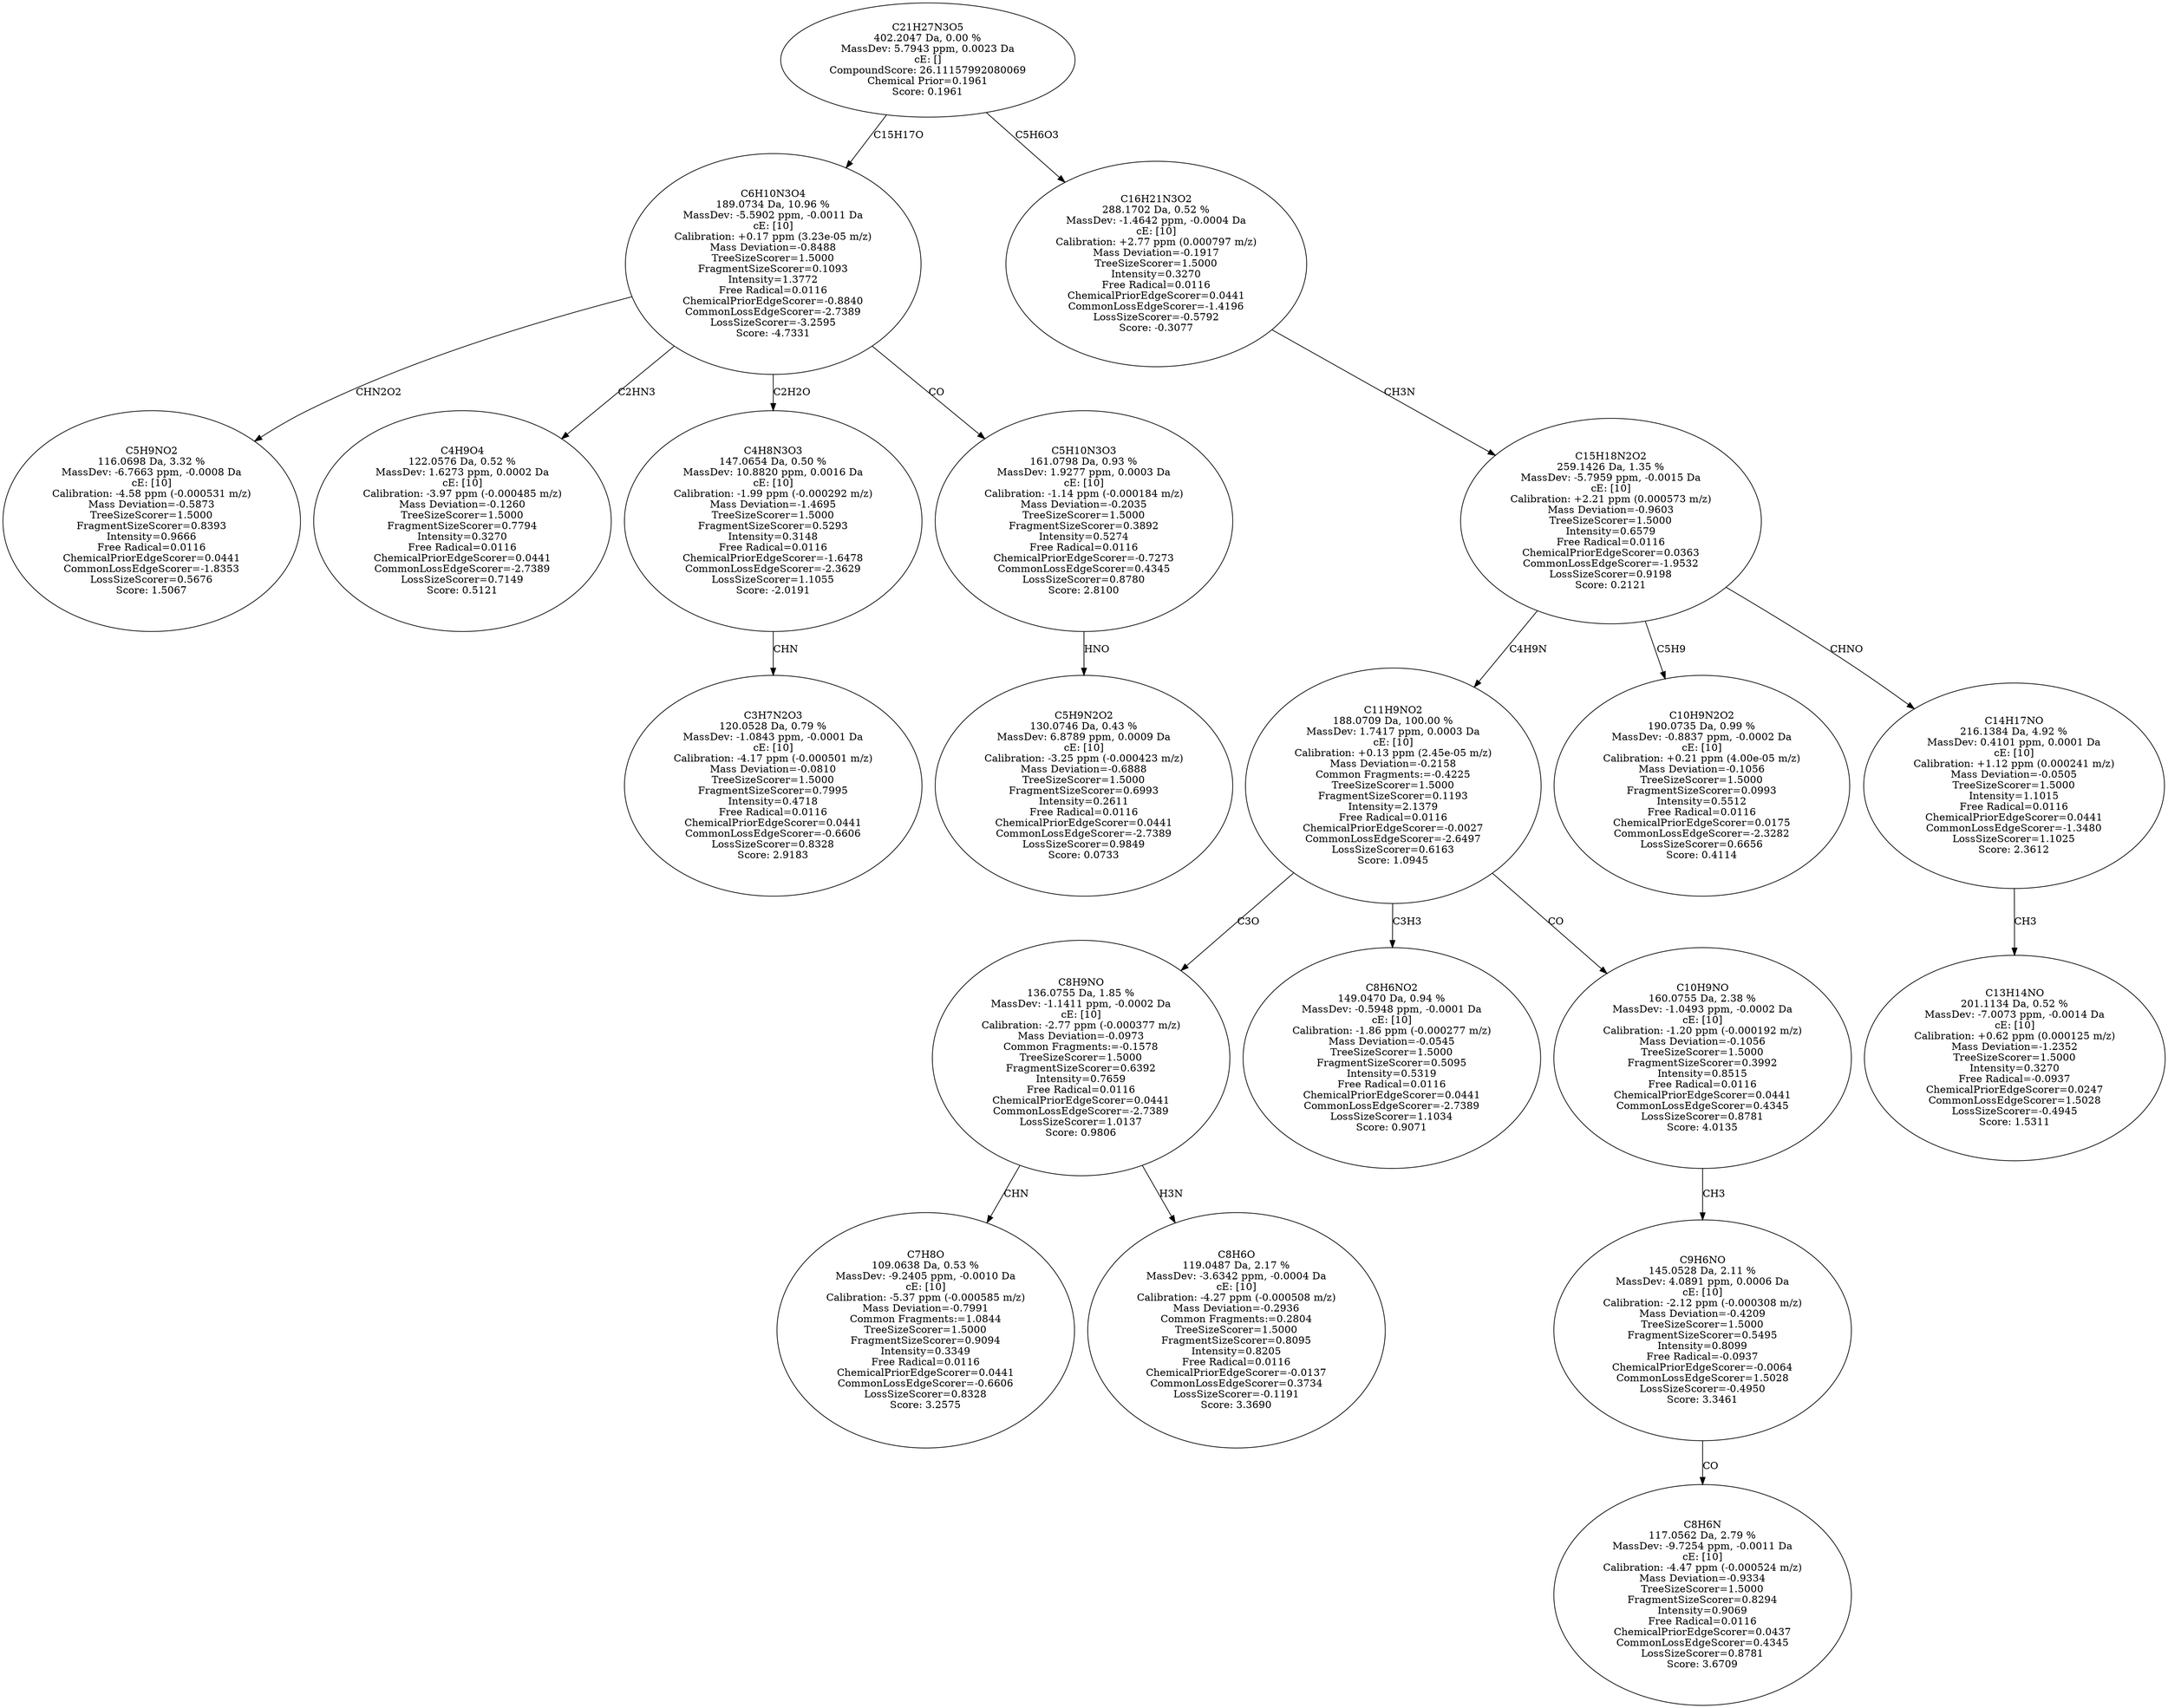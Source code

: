 strict digraph {
v1 [label="C5H9NO2\n116.0698 Da, 3.32 %\nMassDev: -6.7663 ppm, -0.0008 Da\ncE: [10]\nCalibration: -4.58 ppm (-0.000531 m/z)\nMass Deviation=-0.5873\nTreeSizeScorer=1.5000\nFragmentSizeScorer=0.8393\nIntensity=0.9666\nFree Radical=0.0116\nChemicalPriorEdgeScorer=0.0441\nCommonLossEdgeScorer=-1.8353\nLossSizeScorer=0.5676\nScore: 1.5067"];
v2 [label="C4H9O4\n122.0576 Da, 0.52 %\nMassDev: 1.6273 ppm, 0.0002 Da\ncE: [10]\nCalibration: -3.97 ppm (-0.000485 m/z)\nMass Deviation=-0.1260\nTreeSizeScorer=1.5000\nFragmentSizeScorer=0.7794\nIntensity=0.3270\nFree Radical=0.0116\nChemicalPriorEdgeScorer=0.0441\nCommonLossEdgeScorer=-2.7389\nLossSizeScorer=0.7149\nScore: 0.5121"];
v3 [label="C3H7N2O3\n120.0528 Da, 0.79 %\nMassDev: -1.0843 ppm, -0.0001 Da\ncE: [10]\nCalibration: -4.17 ppm (-0.000501 m/z)\nMass Deviation=-0.0810\nTreeSizeScorer=1.5000\nFragmentSizeScorer=0.7995\nIntensity=0.4718\nFree Radical=0.0116\nChemicalPriorEdgeScorer=0.0441\nCommonLossEdgeScorer=-0.6606\nLossSizeScorer=0.8328\nScore: 2.9183"];
v4 [label="C4H8N3O3\n147.0654 Da, 0.50 %\nMassDev: 10.8820 ppm, 0.0016 Da\ncE: [10]\nCalibration: -1.99 ppm (-0.000292 m/z)\nMass Deviation=-1.4695\nTreeSizeScorer=1.5000\nFragmentSizeScorer=0.5293\nIntensity=0.3148\nFree Radical=0.0116\nChemicalPriorEdgeScorer=-1.6478\nCommonLossEdgeScorer=-2.3629\nLossSizeScorer=1.1055\nScore: -2.0191"];
v5 [label="C5H9N2O2\n130.0746 Da, 0.43 %\nMassDev: 6.8789 ppm, 0.0009 Da\ncE: [10]\nCalibration: -3.25 ppm (-0.000423 m/z)\nMass Deviation=-0.6888\nTreeSizeScorer=1.5000\nFragmentSizeScorer=0.6993\nIntensity=0.2611\nFree Radical=0.0116\nChemicalPriorEdgeScorer=0.0441\nCommonLossEdgeScorer=-2.7389\nLossSizeScorer=0.9849\nScore: 0.0733"];
v6 [label="C5H10N3O3\n161.0798 Da, 0.93 %\nMassDev: 1.9277 ppm, 0.0003 Da\ncE: [10]\nCalibration: -1.14 ppm (-0.000184 m/z)\nMass Deviation=-0.2035\nTreeSizeScorer=1.5000\nFragmentSizeScorer=0.3892\nIntensity=0.5274\nFree Radical=0.0116\nChemicalPriorEdgeScorer=-0.7273\nCommonLossEdgeScorer=0.4345\nLossSizeScorer=0.8780\nScore: 2.8100"];
v7 [label="C6H10N3O4\n189.0734 Da, 10.96 %\nMassDev: -5.5902 ppm, -0.0011 Da\ncE: [10]\nCalibration: +0.17 ppm (3.23e-05 m/z)\nMass Deviation=-0.8488\nTreeSizeScorer=1.5000\nFragmentSizeScorer=0.1093\nIntensity=1.3772\nFree Radical=0.0116\nChemicalPriorEdgeScorer=-0.8840\nCommonLossEdgeScorer=-2.7389\nLossSizeScorer=-3.2595\nScore: -4.7331"];
v8 [label="C7H8O\n109.0638 Da, 0.53 %\nMassDev: -9.2405 ppm, -0.0010 Da\ncE: [10]\nCalibration: -5.37 ppm (-0.000585 m/z)\nMass Deviation=-0.7991\nCommon Fragments:=1.0844\nTreeSizeScorer=1.5000\nFragmentSizeScorer=0.9094\nIntensity=0.3349\nFree Radical=0.0116\nChemicalPriorEdgeScorer=0.0441\nCommonLossEdgeScorer=-0.6606\nLossSizeScorer=0.8328\nScore: 3.2575"];
v9 [label="C8H6O\n119.0487 Da, 2.17 %\nMassDev: -3.6342 ppm, -0.0004 Da\ncE: [10]\nCalibration: -4.27 ppm (-0.000508 m/z)\nMass Deviation=-0.2936\nCommon Fragments:=0.2804\nTreeSizeScorer=1.5000\nFragmentSizeScorer=0.8095\nIntensity=0.8205\nFree Radical=0.0116\nChemicalPriorEdgeScorer=-0.0137\nCommonLossEdgeScorer=0.3734\nLossSizeScorer=-0.1191\nScore: 3.3690"];
v10 [label="C8H9NO\n136.0755 Da, 1.85 %\nMassDev: -1.1411 ppm, -0.0002 Da\ncE: [10]\nCalibration: -2.77 ppm (-0.000377 m/z)\nMass Deviation=-0.0973\nCommon Fragments:=-0.1578\nTreeSizeScorer=1.5000\nFragmentSizeScorer=0.6392\nIntensity=0.7659\nFree Radical=0.0116\nChemicalPriorEdgeScorer=0.0441\nCommonLossEdgeScorer=-2.7389\nLossSizeScorer=1.0137\nScore: 0.9806"];
v11 [label="C8H6NO2\n149.0470 Da, 0.94 %\nMassDev: -0.5948 ppm, -0.0001 Da\ncE: [10]\nCalibration: -1.86 ppm (-0.000277 m/z)\nMass Deviation=-0.0545\nTreeSizeScorer=1.5000\nFragmentSizeScorer=0.5095\nIntensity=0.5319\nFree Radical=0.0116\nChemicalPriorEdgeScorer=0.0441\nCommonLossEdgeScorer=-2.7389\nLossSizeScorer=1.1034\nScore: 0.9071"];
v12 [label="C8H6N\n117.0562 Da, 2.79 %\nMassDev: -9.7254 ppm, -0.0011 Da\ncE: [10]\nCalibration: -4.47 ppm (-0.000524 m/z)\nMass Deviation=-0.9334\nTreeSizeScorer=1.5000\nFragmentSizeScorer=0.8294\nIntensity=0.9069\nFree Radical=0.0116\nChemicalPriorEdgeScorer=0.0437\nCommonLossEdgeScorer=0.4345\nLossSizeScorer=0.8781\nScore: 3.6709"];
v13 [label="C9H6NO\n145.0528 Da, 2.11 %\nMassDev: 4.0891 ppm, 0.0006 Da\ncE: [10]\nCalibration: -2.12 ppm (-0.000308 m/z)\nMass Deviation=-0.4209\nTreeSizeScorer=1.5000\nFragmentSizeScorer=0.5495\nIntensity=0.8099\nFree Radical=-0.0937\nChemicalPriorEdgeScorer=-0.0064\nCommonLossEdgeScorer=1.5028\nLossSizeScorer=-0.4950\nScore: 3.3461"];
v14 [label="C10H9NO\n160.0755 Da, 2.38 %\nMassDev: -1.0493 ppm, -0.0002 Da\ncE: [10]\nCalibration: -1.20 ppm (-0.000192 m/z)\nMass Deviation=-0.1056\nTreeSizeScorer=1.5000\nFragmentSizeScorer=0.3992\nIntensity=0.8515\nFree Radical=0.0116\nChemicalPriorEdgeScorer=0.0441\nCommonLossEdgeScorer=0.4345\nLossSizeScorer=0.8781\nScore: 4.0135"];
v15 [label="C11H9NO2\n188.0709 Da, 100.00 %\nMassDev: 1.7417 ppm, 0.0003 Da\ncE: [10]\nCalibration: +0.13 ppm (2.45e-05 m/z)\nMass Deviation=-0.2158\nCommon Fragments:=-0.4225\nTreeSizeScorer=1.5000\nFragmentSizeScorer=0.1193\nIntensity=2.1379\nFree Radical=0.0116\nChemicalPriorEdgeScorer=-0.0027\nCommonLossEdgeScorer=-2.6497\nLossSizeScorer=0.6163\nScore: 1.0945"];
v16 [label="C10H9N2O2\n190.0735 Da, 0.99 %\nMassDev: -0.8837 ppm, -0.0002 Da\ncE: [10]\nCalibration: +0.21 ppm (4.00e-05 m/z)\nMass Deviation=-0.1056\nTreeSizeScorer=1.5000\nFragmentSizeScorer=0.0993\nIntensity=0.5512\nFree Radical=0.0116\nChemicalPriorEdgeScorer=0.0175\nCommonLossEdgeScorer=-2.3282\nLossSizeScorer=0.6656\nScore: 0.4114"];
v17 [label="C13H14NO\n201.1134 Da, 0.52 %\nMassDev: -7.0073 ppm, -0.0014 Da\ncE: [10]\nCalibration: +0.62 ppm (0.000125 m/z)\nMass Deviation=-1.2352\nTreeSizeScorer=1.5000\nIntensity=0.3270\nFree Radical=-0.0937\nChemicalPriorEdgeScorer=0.0247\nCommonLossEdgeScorer=1.5028\nLossSizeScorer=-0.4945\nScore: 1.5311"];
v18 [label="C14H17NO\n216.1384 Da, 4.92 %\nMassDev: 0.4101 ppm, 0.0001 Da\ncE: [10]\nCalibration: +1.12 ppm (0.000241 m/z)\nMass Deviation=-0.0505\nTreeSizeScorer=1.5000\nIntensity=1.1015\nFree Radical=0.0116\nChemicalPriorEdgeScorer=0.0441\nCommonLossEdgeScorer=-1.3480\nLossSizeScorer=1.1025\nScore: 2.3612"];
v19 [label="C15H18N2O2\n259.1426 Da, 1.35 %\nMassDev: -5.7959 ppm, -0.0015 Da\ncE: [10]\nCalibration: +2.21 ppm (0.000573 m/z)\nMass Deviation=-0.9603\nTreeSizeScorer=1.5000\nIntensity=0.6579\nFree Radical=0.0116\nChemicalPriorEdgeScorer=0.0363\nCommonLossEdgeScorer=-1.9532\nLossSizeScorer=0.9198\nScore: 0.2121"];
v20 [label="C16H21N3O2\n288.1702 Da, 0.52 %\nMassDev: -1.4642 ppm, -0.0004 Da\ncE: [10]\nCalibration: +2.77 ppm (0.000797 m/z)\nMass Deviation=-0.1917\nTreeSizeScorer=1.5000\nIntensity=0.3270\nFree Radical=0.0116\nChemicalPriorEdgeScorer=0.0441\nCommonLossEdgeScorer=-1.4196\nLossSizeScorer=-0.5792\nScore: -0.3077"];
v21 [label="C21H27N3O5\n402.2047 Da, 0.00 %\nMassDev: 5.7943 ppm, 0.0023 Da\ncE: []\nCompoundScore: 26.11157992080069\nChemical Prior=0.1961\nScore: 0.1961"];
v7 -> v1 [label="CHN2O2"];
v7 -> v2 [label="C2HN3"];
v4 -> v3 [label="CHN"];
v7 -> v4 [label="C2H2O"];
v6 -> v5 [label="HNO"];
v7 -> v6 [label="CO"];
v21 -> v7 [label="C15H17O"];
v10 -> v8 [label="CHN"];
v10 -> v9 [label="H3N"];
v15 -> v10 [label="C3O"];
v15 -> v11 [label="C3H3"];
v13 -> v12 [label="CO"];
v14 -> v13 [label="CH3"];
v15 -> v14 [label="CO"];
v19 -> v15 [label="C4H9N"];
v19 -> v16 [label="C5H9"];
v18 -> v17 [label="CH3"];
v19 -> v18 [label="CHNO"];
v20 -> v19 [label="CH3N"];
v21 -> v20 [label="C5H6O3"];
}